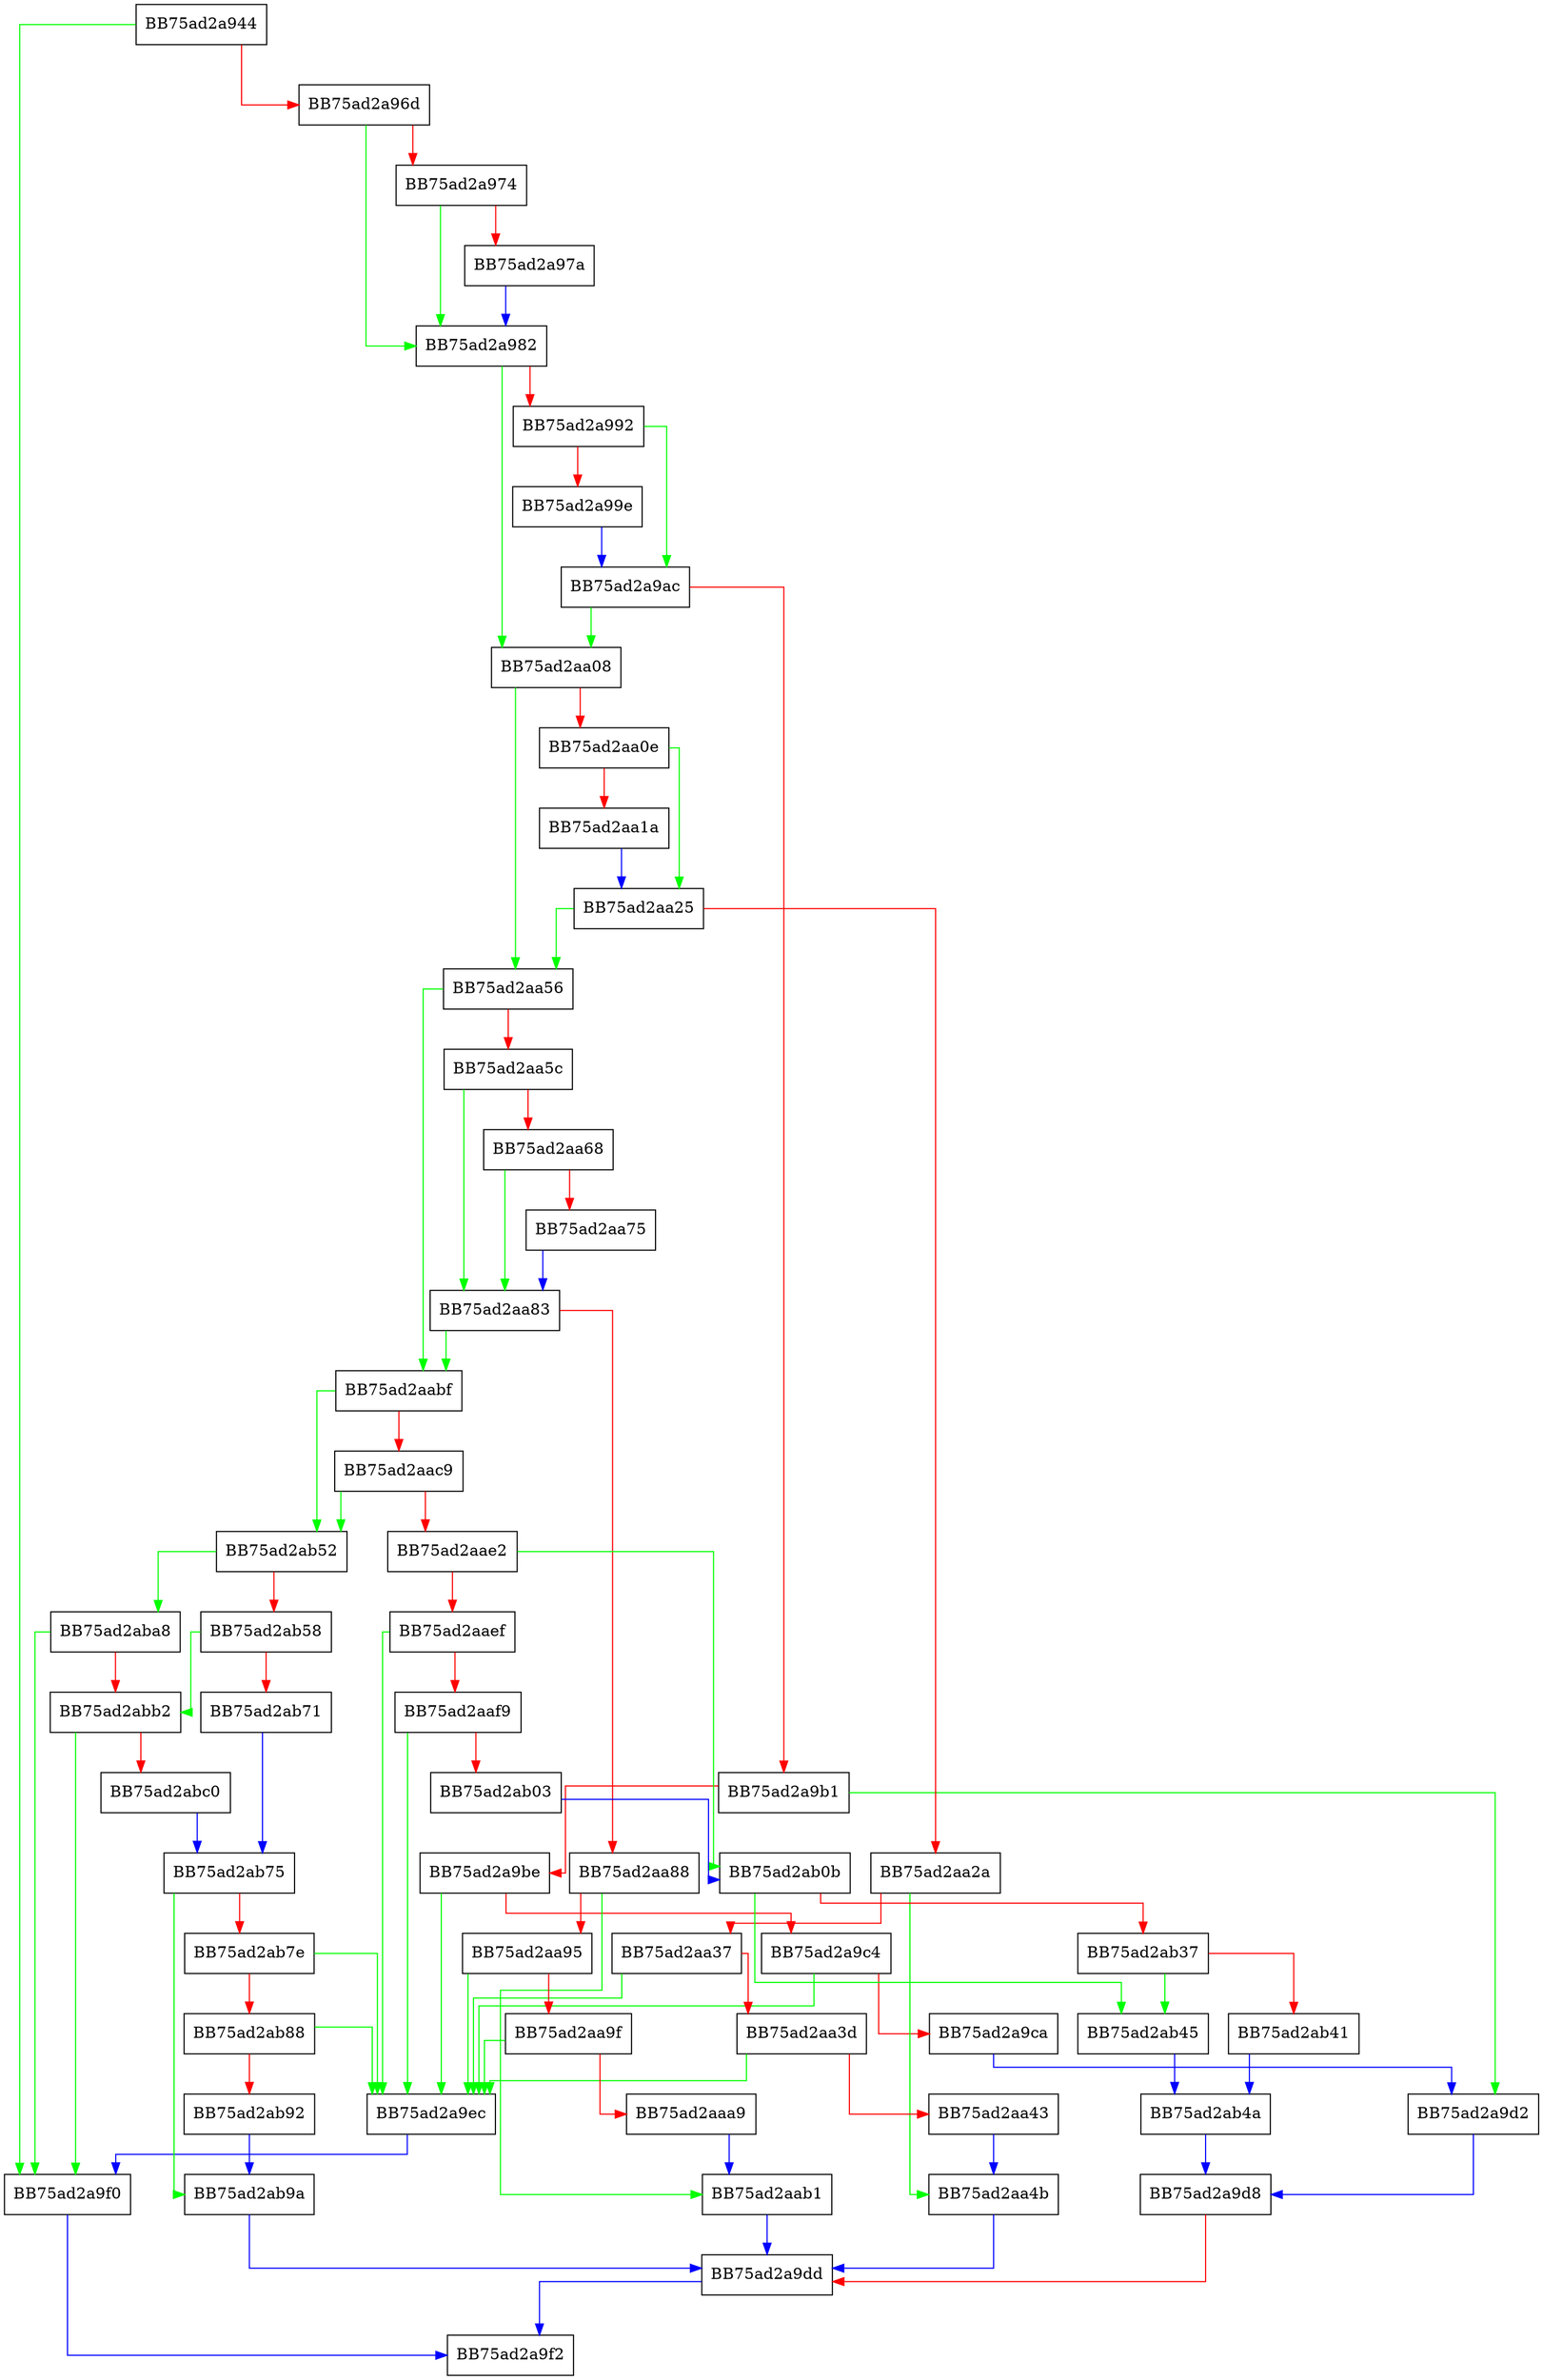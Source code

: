 digraph handle_perl_verb {
  node [shape="box"];
  graph [splines=ortho];
  BB75ad2a944 -> BB75ad2a9f0 [color="green"];
  BB75ad2a944 -> BB75ad2a96d [color="red"];
  BB75ad2a96d -> BB75ad2a982 [color="green"];
  BB75ad2a96d -> BB75ad2a974 [color="red"];
  BB75ad2a974 -> BB75ad2a982 [color="green"];
  BB75ad2a974 -> BB75ad2a97a [color="red"];
  BB75ad2a97a -> BB75ad2a982 [color="blue"];
  BB75ad2a982 -> BB75ad2aa08 [color="green"];
  BB75ad2a982 -> BB75ad2a992 [color="red"];
  BB75ad2a992 -> BB75ad2a9ac [color="green"];
  BB75ad2a992 -> BB75ad2a99e [color="red"];
  BB75ad2a99e -> BB75ad2a9ac [color="blue"];
  BB75ad2a9ac -> BB75ad2aa08 [color="green"];
  BB75ad2a9ac -> BB75ad2a9b1 [color="red"];
  BB75ad2a9b1 -> BB75ad2a9d2 [color="green"];
  BB75ad2a9b1 -> BB75ad2a9be [color="red"];
  BB75ad2a9be -> BB75ad2a9ec [color="green"];
  BB75ad2a9be -> BB75ad2a9c4 [color="red"];
  BB75ad2a9c4 -> BB75ad2a9ec [color="green"];
  BB75ad2a9c4 -> BB75ad2a9ca [color="red"];
  BB75ad2a9ca -> BB75ad2a9d2 [color="blue"];
  BB75ad2a9d2 -> BB75ad2a9d8 [color="blue"];
  BB75ad2a9d8 -> BB75ad2a9dd [color="red"];
  BB75ad2a9dd -> BB75ad2a9f2 [color="blue"];
  BB75ad2a9ec -> BB75ad2a9f0 [color="blue"];
  BB75ad2a9f0 -> BB75ad2a9f2 [color="blue"];
  BB75ad2aa08 -> BB75ad2aa56 [color="green"];
  BB75ad2aa08 -> BB75ad2aa0e [color="red"];
  BB75ad2aa0e -> BB75ad2aa25 [color="green"];
  BB75ad2aa0e -> BB75ad2aa1a [color="red"];
  BB75ad2aa1a -> BB75ad2aa25 [color="blue"];
  BB75ad2aa25 -> BB75ad2aa56 [color="green"];
  BB75ad2aa25 -> BB75ad2aa2a [color="red"];
  BB75ad2aa2a -> BB75ad2aa4b [color="green"];
  BB75ad2aa2a -> BB75ad2aa37 [color="red"];
  BB75ad2aa37 -> BB75ad2a9ec [color="green"];
  BB75ad2aa37 -> BB75ad2aa3d [color="red"];
  BB75ad2aa3d -> BB75ad2a9ec [color="green"];
  BB75ad2aa3d -> BB75ad2aa43 [color="red"];
  BB75ad2aa43 -> BB75ad2aa4b [color="blue"];
  BB75ad2aa4b -> BB75ad2a9dd [color="blue"];
  BB75ad2aa56 -> BB75ad2aabf [color="green"];
  BB75ad2aa56 -> BB75ad2aa5c [color="red"];
  BB75ad2aa5c -> BB75ad2aa83 [color="green"];
  BB75ad2aa5c -> BB75ad2aa68 [color="red"];
  BB75ad2aa68 -> BB75ad2aa83 [color="green"];
  BB75ad2aa68 -> BB75ad2aa75 [color="red"];
  BB75ad2aa75 -> BB75ad2aa83 [color="blue"];
  BB75ad2aa83 -> BB75ad2aabf [color="green"];
  BB75ad2aa83 -> BB75ad2aa88 [color="red"];
  BB75ad2aa88 -> BB75ad2aab1 [color="green"];
  BB75ad2aa88 -> BB75ad2aa95 [color="red"];
  BB75ad2aa95 -> BB75ad2a9ec [color="green"];
  BB75ad2aa95 -> BB75ad2aa9f [color="red"];
  BB75ad2aa9f -> BB75ad2a9ec [color="green"];
  BB75ad2aa9f -> BB75ad2aaa9 [color="red"];
  BB75ad2aaa9 -> BB75ad2aab1 [color="blue"];
  BB75ad2aab1 -> BB75ad2a9dd [color="blue"];
  BB75ad2aabf -> BB75ad2ab52 [color="green"];
  BB75ad2aabf -> BB75ad2aac9 [color="red"];
  BB75ad2aac9 -> BB75ad2ab52 [color="green"];
  BB75ad2aac9 -> BB75ad2aae2 [color="red"];
  BB75ad2aae2 -> BB75ad2ab0b [color="green"];
  BB75ad2aae2 -> BB75ad2aaef [color="red"];
  BB75ad2aaef -> BB75ad2a9ec [color="green"];
  BB75ad2aaef -> BB75ad2aaf9 [color="red"];
  BB75ad2aaf9 -> BB75ad2a9ec [color="green"];
  BB75ad2aaf9 -> BB75ad2ab03 [color="red"];
  BB75ad2ab03 -> BB75ad2ab0b [color="blue"];
  BB75ad2ab0b -> BB75ad2ab45 [color="green"];
  BB75ad2ab0b -> BB75ad2ab37 [color="red"];
  BB75ad2ab37 -> BB75ad2ab45 [color="green"];
  BB75ad2ab37 -> BB75ad2ab41 [color="red"];
  BB75ad2ab41 -> BB75ad2ab4a [color="blue"];
  BB75ad2ab45 -> BB75ad2ab4a [color="blue"];
  BB75ad2ab4a -> BB75ad2a9d8 [color="blue"];
  BB75ad2ab52 -> BB75ad2aba8 [color="green"];
  BB75ad2ab52 -> BB75ad2ab58 [color="red"];
  BB75ad2ab58 -> BB75ad2abb2 [color="green"];
  BB75ad2ab58 -> BB75ad2ab71 [color="red"];
  BB75ad2ab71 -> BB75ad2ab75 [color="blue"];
  BB75ad2ab75 -> BB75ad2ab9a [color="green"];
  BB75ad2ab75 -> BB75ad2ab7e [color="red"];
  BB75ad2ab7e -> BB75ad2a9ec [color="green"];
  BB75ad2ab7e -> BB75ad2ab88 [color="red"];
  BB75ad2ab88 -> BB75ad2a9ec [color="green"];
  BB75ad2ab88 -> BB75ad2ab92 [color="red"];
  BB75ad2ab92 -> BB75ad2ab9a [color="blue"];
  BB75ad2ab9a -> BB75ad2a9dd [color="blue"];
  BB75ad2aba8 -> BB75ad2a9f0 [color="green"];
  BB75ad2aba8 -> BB75ad2abb2 [color="red"];
  BB75ad2abb2 -> BB75ad2a9f0 [color="green"];
  BB75ad2abb2 -> BB75ad2abc0 [color="red"];
  BB75ad2abc0 -> BB75ad2ab75 [color="blue"];
}